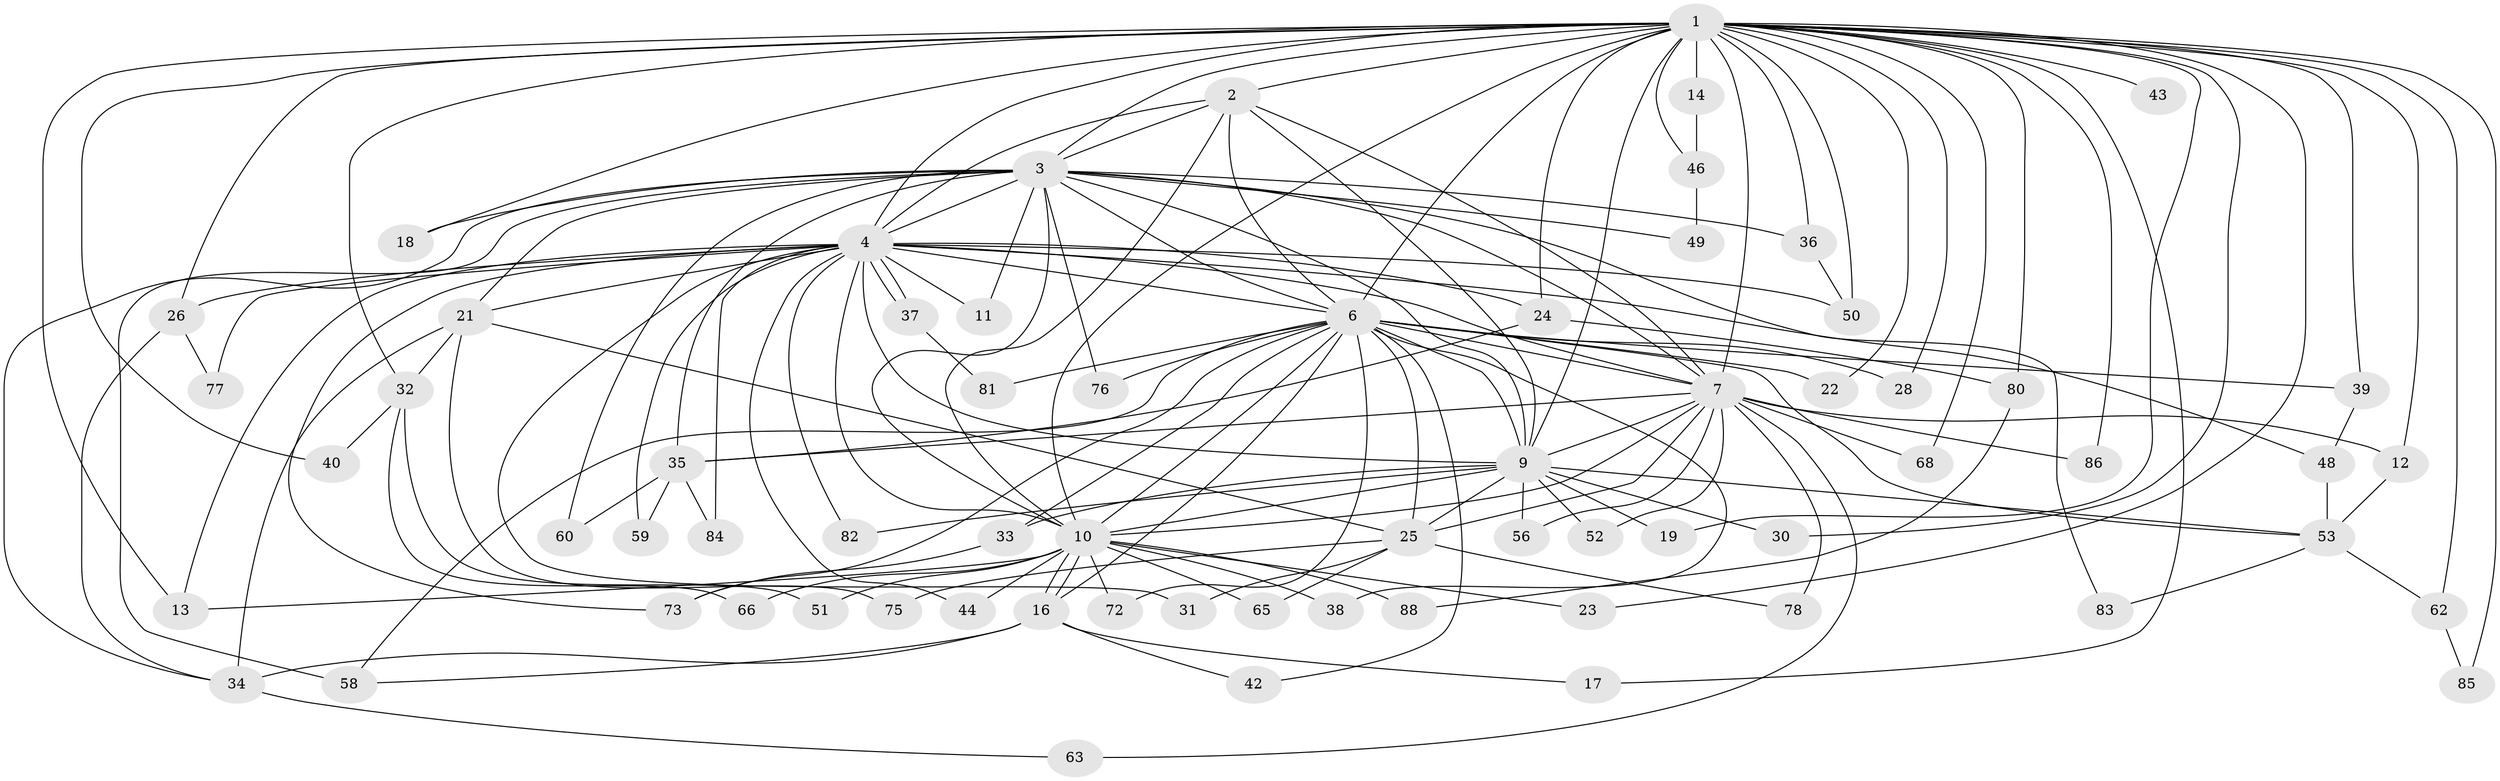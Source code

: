 // Generated by graph-tools (version 1.1) at 2025/51/02/27/25 19:51:51]
// undirected, 67 vertices, 156 edges
graph export_dot {
graph [start="1"]
  node [color=gray90,style=filled];
  1 [super="+5"];
  2 [super="+57"];
  3 [super="+87"];
  4 [super="+20"];
  6 [super="+8"];
  7 [super="+54"];
  9 [super="+55"];
  10 [super="+15"];
  11;
  12;
  13 [super="+67"];
  14 [super="+71"];
  16 [super="+41"];
  17;
  18;
  19;
  21 [super="+27"];
  22;
  23;
  24;
  25 [super="+29"];
  26;
  28;
  30;
  31;
  32 [super="+45"];
  33 [super="+79"];
  34 [super="+47"];
  35 [super="+64"];
  36;
  37;
  38;
  39 [super="+74"];
  40;
  42;
  43;
  44;
  46;
  48;
  49;
  50 [super="+69"];
  51;
  52;
  53 [super="+61"];
  56;
  58 [super="+70"];
  59;
  60;
  62;
  63;
  65;
  66;
  68;
  72;
  73;
  75;
  76;
  77;
  78;
  80;
  81;
  82;
  83;
  84;
  85;
  86;
  88;
  1 -- 2 [weight=2];
  1 -- 3 [weight=2];
  1 -- 4 [weight=2];
  1 -- 6 [weight=4];
  1 -- 7 [weight=3];
  1 -- 9 [weight=2];
  1 -- 10 [weight=2];
  1 -- 14 [weight=3];
  1 -- 18;
  1 -- 22;
  1 -- 24;
  1 -- 36;
  1 -- 43 [weight=2];
  1 -- 46;
  1 -- 68;
  1 -- 12;
  1 -- 13;
  1 -- 80;
  1 -- 17;
  1 -- 19;
  1 -- 85;
  1 -- 86;
  1 -- 23;
  1 -- 26;
  1 -- 28;
  1 -- 30;
  1 -- 32 [weight=2];
  1 -- 39;
  1 -- 40;
  1 -- 50;
  1 -- 62;
  2 -- 3;
  2 -- 4;
  2 -- 6 [weight=2];
  2 -- 7;
  2 -- 9 [weight=2];
  2 -- 10;
  3 -- 4;
  3 -- 6 [weight=2];
  3 -- 7;
  3 -- 9;
  3 -- 10;
  3 -- 11;
  3 -- 18;
  3 -- 21;
  3 -- 35;
  3 -- 36;
  3 -- 49;
  3 -- 58;
  3 -- 60;
  3 -- 76;
  3 -- 83;
  3 -- 34;
  4 -- 6 [weight=2];
  4 -- 7;
  4 -- 9;
  4 -- 10;
  4 -- 11;
  4 -- 13 [weight=2];
  4 -- 21;
  4 -- 26;
  4 -- 31;
  4 -- 37;
  4 -- 37;
  4 -- 44;
  4 -- 48;
  4 -- 59;
  4 -- 73;
  4 -- 77;
  4 -- 82;
  4 -- 24;
  4 -- 84;
  4 -- 50;
  6 -- 7 [weight=2];
  6 -- 9 [weight=2];
  6 -- 10 [weight=2];
  6 -- 42;
  6 -- 53;
  6 -- 73;
  6 -- 25;
  6 -- 72;
  6 -- 76;
  6 -- 81;
  6 -- 22;
  6 -- 28;
  6 -- 33;
  6 -- 38;
  6 -- 39 [weight=2];
  6 -- 58;
  6 -- 16;
  7 -- 9;
  7 -- 10;
  7 -- 12;
  7 -- 25;
  7 -- 52;
  7 -- 56;
  7 -- 63;
  7 -- 68;
  7 -- 86;
  7 -- 35;
  7 -- 78;
  9 -- 10 [weight=2];
  9 -- 19;
  9 -- 25;
  9 -- 30;
  9 -- 33;
  9 -- 52;
  9 -- 56;
  9 -- 82;
  9 -- 53;
  10 -- 16;
  10 -- 16;
  10 -- 23;
  10 -- 38;
  10 -- 44;
  10 -- 72;
  10 -- 65;
  10 -- 66;
  10 -- 51;
  10 -- 88;
  10 -- 13;
  12 -- 53;
  14 -- 46;
  16 -- 17;
  16 -- 34;
  16 -- 42;
  16 -- 58;
  21 -- 34;
  21 -- 75;
  21 -- 32;
  21 -- 25;
  24 -- 35;
  24 -- 80;
  25 -- 31;
  25 -- 65;
  25 -- 78;
  25 -- 75;
  26 -- 77;
  26 -- 34;
  32 -- 40;
  32 -- 51;
  32 -- 66;
  33 -- 73;
  34 -- 63;
  35 -- 59;
  35 -- 60;
  35 -- 84;
  36 -- 50;
  37 -- 81;
  39 -- 48;
  46 -- 49;
  48 -- 53;
  53 -- 83;
  53 -- 62;
  62 -- 85;
  80 -- 88;
}
